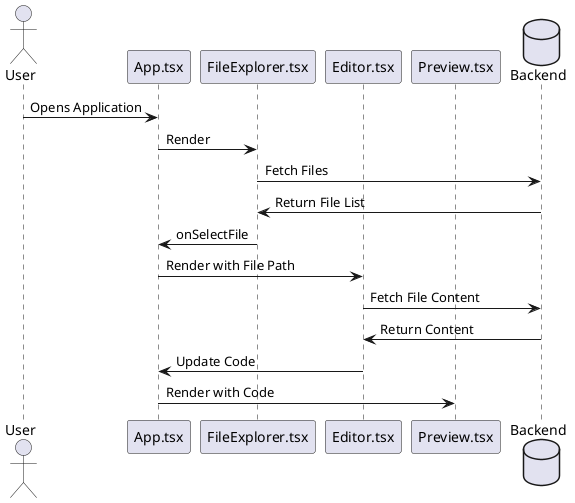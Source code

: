 @startuml
actor User
participant "App.tsx" as App
participant "FileExplorer.tsx" as FileExplorer
participant "Editor.tsx" as Editor
participant "Preview.tsx" as Preview
database Backend

User -> App: Opens Application
App -> FileExplorer: Render
FileExplorer -> Backend: Fetch Files
Backend -> FileExplorer: Return File List
FileExplorer -> App: onSelectFile
App -> Editor: Render with File Path
Editor -> Backend: Fetch File Content
Backend -> Editor: Return Content
Editor -> App: Update Code
App -> Preview: Render with Code
@enduml